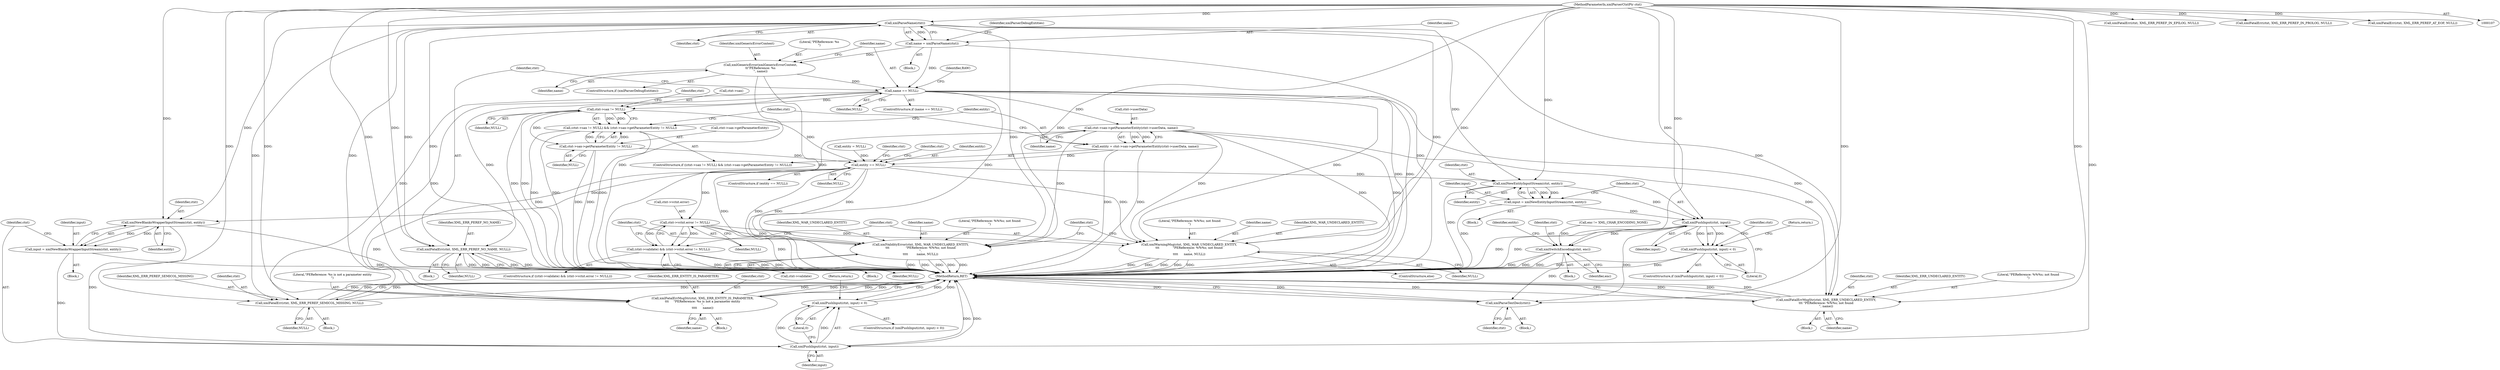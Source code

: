 digraph "0_Chrome_d0947db40187f4708c58e64cbd6013faf9eddeed_38@pointer" {
"1000202" [label="(Call,name == NULL)"];
"1000197" [label="(Call,xmlGenericError(xmlGenericErrorContext,\n\t\t\"PEReference: %s\n\", name))"];
"1000191" [label="(Call,name = xmlParseName(ctxt))"];
"1000193" [label="(Call,xmlParseName(ctxt))"];
"1000108" [label="(MethodParameterIn,xmlParserCtxtPtr ctxt)"];
"1000206" [label="(Call,xmlFatalErr(ctxt, XML_ERR_PEREF_NO_NAME, NULL))"];
"1000220" [label="(Call,ctxt->sax != NULL)"];
"1000219" [label="(Call,(ctxt->sax != NULL) && (ctxt->sax->getParameterEntity != NULL))"];
"1000225" [label="(Call,ctxt->sax->getParameterEntity != NULL)"];
"1000247" [label="(Call,entity == NULL)"];
"1000282" [label="(Call,ctxt->vctxt.error != NULL)"];
"1000278" [label="(Call,(ctxt->validate) && (ctxt->vctxt.error != NULL))"];
"1000290" [label="(Call,xmlValidityError(ctxt, XML_WAR_UNDECLARED_ENTITY,\n\t\t\t                 \"PEReference: %%%s; not found\n\",\n\t\t\t\t         name, NULL))"];
"1000297" [label="(Call,xmlWarningMsg(ctxt, XML_WAR_UNDECLARED_ENTITY,\n\t\t\t              \"PEReference: %%%s; not found\n\",\n\t\t\t\t      name, NULL))"];
"1000320" [label="(Call,xmlNewBlanksWrapperInputStream(ctxt, entity))"];
"1000318" [label="(Call,input = xmlNewBlanksWrapperInputStream(ctxt, entity))"];
"1000325" [label="(Call,xmlPushInput(ctxt, input))"];
"1000324" [label="(Call,xmlPushInput(ctxt, input) < 0)"];
"1000349" [label="(Call,xmlNewEntityInputStream(ctxt, entity))"];
"1000347" [label="(Call,input = xmlNewEntityInputStream(ctxt, entity))"];
"1000354" [label="(Call,xmlPushInput(ctxt, input))"];
"1000353" [label="(Call,xmlPushInput(ctxt, input) < 0)"];
"1000414" [label="(Call,xmlSwitchEncoding(ctxt, enc))"];
"1000436" [label="(Call,xmlParseTextDecl(ctxt))"];
"1000234" [label="(Call,ctxt->sax->getParameterEntity(ctxt->userData, name))"];
"1000232" [label="(Call,entity = ctxt->sax->getParameterEntity(ctxt->userData, name))"];
"1000270" [label="(Call,xmlFatalErrMsgStr(ctxt, XML_ERR_UNDECLARED_ENTITY,\n\t\t\t \"PEReference: %%%s; not found\n\", name))"];
"1000440" [label="(Call,xmlFatalErrMsgStr(ctxt, XML_ERR_ENTITY_IS_PARAMETER,\n\t\t\t     \"PEReference: %s is not a parameter entity\n\",\n\t\t\t\t      name))"];
"1000447" [label="(Call,xmlFatalErr(ctxt, XML_ERR_PEREF_SEMICOL_MISSING, NULL))"];
"1000292" [label="(Identifier,XML_WAR_UNDECLARED_ENTITY)"];
"1000242" [label="(Identifier,ctxt)"];
"1000326" [label="(Identifier,ctxt)"];
"1000349" [label="(Call,xmlNewEntityInputStream(ctxt, entity))"];
"1000220" [label="(Call,ctxt->sax != NULL)"];
"1000362" [label="(Identifier,ctxt)"];
"1000232" [label="(Call,entity = ctxt->sax->getParameterEntity(ctxt->userData, name))"];
"1000273" [label="(Literal,\"PEReference: %%%s; not found\n\")"];
"1000270" [label="(Call,xmlFatalErrMsgStr(ctxt, XML_ERR_UNDECLARED_ENTITY,\n\t\t\t \"PEReference: %%%s; not found\n\", name))"];
"1000301" [label="(Identifier,name)"];
"1000277" [label="(ControlStructure,if ((ctxt->validate) && (ctxt->vctxt.error != NULL)))"];
"1000219" [label="(Call,(ctxt->sax != NULL) && (ctxt->sax->getParameterEntity != NULL))"];
"1000156" [label="(Call,xmlFatalErr(ctxt, XML_ERR_PEREF_IN_EPILOG, NULL))"];
"1000290" [label="(Call,xmlValidityError(ctxt, XML_WAR_UNDECLARED_ENTITY,\n\t\t\t                 \"PEReference: %%%s; not found\n\",\n\t\t\t\t         name, NULL))"];
"1000271" [label="(Identifier,ctxt)"];
"1000441" [label="(Identifier,ctxt)"];
"1000410" [label="(Call,enc != XML_CHAR_ENCODING_NONE)"];
"1000344" [label="(Block,)"];
"1000228" [label="(Identifier,ctxt)"];
"1000233" [label="(Identifier,entity)"];
"1000195" [label="(ControlStructure,if (xmlParserDebugEntities))"];
"1000313" [label="(Identifier,ctxt)"];
"1000447" [label="(Call,xmlFatalErr(ctxt, XML_ERR_PEREF_SEMICOL_MISSING, NULL))"];
"1000234" [label="(Call,ctxt->sax->getParameterEntity(ctxt->userData, name))"];
"1000209" [label="(Identifier,NULL)"];
"1000356" [label="(Identifier,input)"];
"1000328" [label="(Literal,0)"];
"1000352" [label="(ControlStructure,if (xmlPushInput(ctxt, input) < 0))"];
"1000325" [label="(Call,xmlPushInput(ctxt, input))"];
"1000321" [label="(Identifier,ctxt)"];
"1000319" [label="(Identifier,input)"];
"1000247" [label="(Call,entity == NULL)"];
"1000446" [label="(Block,)"];
"1000297" [label="(Call,xmlWarningMsg(ctxt, XML_WAR_UNDECLARED_ENTITY,\n\t\t\t              \"PEReference: %%%s; not found\n\",\n\t\t\t\t      name, NULL))"];
"1000143" [label="(Call,xmlFatalErr(ctxt, XML_ERR_PEREF_IN_PROLOG, NULL))"];
"1000291" [label="(Identifier,ctxt)"];
"1000206" [label="(Call,xmlFatalErr(ctxt, XML_ERR_PEREF_NO_NAME, NULL))"];
"1000205" [label="(Block,)"];
"1000248" [label="(Identifier,entity)"];
"1000109" [label="(Block,)"];
"1000414" [label="(Call,xmlSwitchEncoding(ctxt, enc))"];
"1000323" [label="(ControlStructure,if (xmlPushInput(ctxt, input) < 0))"];
"1000443" [label="(Literal,\"PEReference: %s is not a parameter entity\n\")"];
"1000200" [label="(Identifier,name)"];
"1000451" [label="(MethodReturn,RET)"];
"1000272" [label="(Identifier,XML_ERR_UNDECLARED_ENTITY)"];
"1000226" [label="(Call,ctxt->sax->getParameterEntity)"];
"1000288" [label="(Identifier,NULL)"];
"1000192" [label="(Identifier,name)"];
"1000231" [label="(Identifier,NULL)"];
"1000351" [label="(Identifier,entity)"];
"1000318" [label="(Call,input = xmlNewBlanksWrapperInputStream(ctxt, entity))"];
"1000296" [label="(ControlStructure,else)"];
"1000436" [label="(Call,xmlParseTextDecl(ctxt))"];
"1000279" [label="(Call,ctxt->validate)"];
"1000348" [label="(Identifier,input)"];
"1000444" [label="(Identifier,name)"];
"1000224" [label="(Identifier,NULL)"];
"1000437" [label="(Identifier,ctxt)"];
"1000294" [label="(Identifier,name)"];
"1000249" [label="(Identifier,NULL)"];
"1000448" [label="(Identifier,ctxt)"];
"1000204" [label="(Identifier,NULL)"];
"1000305" [label="(Identifier,ctxt)"];
"1000449" [label="(Identifier,XML_ERR_PEREF_SEMICOL_MISSING)"];
"1000108" [label="(MethodParameterIn,xmlParserCtxtPtr ctxt)"];
"1000354" [label="(Call,xmlPushInput(ctxt, input))"];
"1000289" [label="(Block,)"];
"1000320" [label="(Call,xmlNewBlanksWrapperInputStream(ctxt, entity))"];
"1000299" [label="(Identifier,XML_WAR_UNDECLARED_ENTITY)"];
"1000300" [label="(Literal,\"PEReference: %%%s; not found\n\")"];
"1000421" [label="(Identifier,entity)"];
"1000282" [label="(Call,ctxt->vctxt.error != NULL)"];
"1000347" [label="(Call,input = xmlNewEntityInputStream(ctxt, entity))"];
"1000329" [label="(Return,return;)"];
"1000269" [label="(Block,)"];
"1000358" [label="(Return,return;)"];
"1000283" [label="(Call,ctxt->vctxt.error)"];
"1000274" [label="(Identifier,name)"];
"1000317" [label="(Block,)"];
"1000208" [label="(Identifier,XML_ERR_PEREF_NO_NAME)"];
"1000324" [label="(Call,xmlPushInput(ctxt, input) < 0)"];
"1000278" [label="(Call,(ctxt->validate) && (ctxt->vctxt.error != NULL))"];
"1000327" [label="(Identifier,input)"];
"1000197" [label="(Call,xmlGenericError(xmlGenericErrorContext,\n\t\t\"PEReference: %s\n\", name))"];
"1000439" [label="(Block,)"];
"1000198" [label="(Identifier,xmlGenericErrorContext)"];
"1000413" [label="(Block,)"];
"1000196" [label="(Identifier,xmlParserDebugEntities)"];
"1000355" [label="(Identifier,ctxt)"];
"1000221" [label="(Call,ctxt->sax)"];
"1000246" [label="(ControlStructure,if (entity == NULL))"];
"1000191" [label="(Call,name = xmlParseName(ctxt))"];
"1000194" [label="(Identifier,ctxt)"];
"1000416" [label="(Identifier,enc)"];
"1000225" [label="(Call,ctxt->sax->getParameterEntity != NULL)"];
"1000295" [label="(Identifier,NULL)"];
"1000353" [label="(Call,xmlPushInput(ctxt, input) < 0)"];
"1000214" [label="(Identifier,RAW)"];
"1000135" [label="(Call,xmlFatalErr(ctxt, XML_ERR_PEREF_AT_EOF, NULL))"];
"1000203" [label="(Identifier,name)"];
"1000298" [label="(Identifier,ctxt)"];
"1000207" [label="(Identifier,ctxt)"];
"1000112" [label="(Call,entity = NULL)"];
"1000293" [label="(Literal,\"PEReference: %%%s; not found\n\")"];
"1000255" [label="(Identifier,ctxt)"];
"1000322" [label="(Identifier,entity)"];
"1000235" [label="(Call,ctxt->userData)"];
"1000202" [label="(Call,name == NULL)"];
"1000350" [label="(Identifier,ctxt)"];
"1000238" [label="(Identifier,name)"];
"1000201" [label="(ControlStructure,if (name == NULL))"];
"1000450" [label="(Identifier,NULL)"];
"1000440" [label="(Call,xmlFatalErrMsgStr(ctxt, XML_ERR_ENTITY_IS_PARAMETER,\n\t\t\t     \"PEReference: %s is not a parameter entity\n\",\n\t\t\t\t      name))"];
"1000357" [label="(Literal,0)"];
"1000218" [label="(ControlStructure,if ((ctxt->sax != NULL) && (ctxt->sax->getParameterEntity != NULL)))"];
"1000415" [label="(Identifier,ctxt)"];
"1000442" [label="(Identifier,XML_ERR_ENTITY_IS_PARAMETER)"];
"1000199" [label="(Literal,\"PEReference: %s\n\")"];
"1000193" [label="(Call,xmlParseName(ctxt))"];
"1000435" [label="(Block,)"];
"1000302" [label="(Identifier,NULL)"];
"1000202" -> "1000201"  [label="AST: "];
"1000202" -> "1000204"  [label="CFG: "];
"1000203" -> "1000202"  [label="AST: "];
"1000204" -> "1000202"  [label="AST: "];
"1000207" -> "1000202"  [label="CFG: "];
"1000214" -> "1000202"  [label="CFG: "];
"1000202" -> "1000451"  [label="DDG: "];
"1000202" -> "1000451"  [label="DDG: "];
"1000197" -> "1000202"  [label="DDG: "];
"1000191" -> "1000202"  [label="DDG: "];
"1000202" -> "1000206"  [label="DDG: "];
"1000202" -> "1000220"  [label="DDG: "];
"1000202" -> "1000234"  [label="DDG: "];
"1000202" -> "1000270"  [label="DDG: "];
"1000202" -> "1000290"  [label="DDG: "];
"1000202" -> "1000297"  [label="DDG: "];
"1000202" -> "1000440"  [label="DDG: "];
"1000202" -> "1000447"  [label="DDG: "];
"1000197" -> "1000195"  [label="AST: "];
"1000197" -> "1000200"  [label="CFG: "];
"1000198" -> "1000197"  [label="AST: "];
"1000199" -> "1000197"  [label="AST: "];
"1000200" -> "1000197"  [label="AST: "];
"1000203" -> "1000197"  [label="CFG: "];
"1000197" -> "1000451"  [label="DDG: "];
"1000197" -> "1000451"  [label="DDG: "];
"1000191" -> "1000197"  [label="DDG: "];
"1000191" -> "1000109"  [label="AST: "];
"1000191" -> "1000193"  [label="CFG: "];
"1000192" -> "1000191"  [label="AST: "];
"1000193" -> "1000191"  [label="AST: "];
"1000196" -> "1000191"  [label="CFG: "];
"1000191" -> "1000451"  [label="DDG: "];
"1000193" -> "1000191"  [label="DDG: "];
"1000193" -> "1000194"  [label="CFG: "];
"1000194" -> "1000193"  [label="AST: "];
"1000193" -> "1000451"  [label="DDG: "];
"1000108" -> "1000193"  [label="DDG: "];
"1000193" -> "1000206"  [label="DDG: "];
"1000193" -> "1000270"  [label="DDG: "];
"1000193" -> "1000290"  [label="DDG: "];
"1000193" -> "1000297"  [label="DDG: "];
"1000193" -> "1000320"  [label="DDG: "];
"1000193" -> "1000349"  [label="DDG: "];
"1000193" -> "1000440"  [label="DDG: "];
"1000193" -> "1000447"  [label="DDG: "];
"1000108" -> "1000107"  [label="AST: "];
"1000108" -> "1000451"  [label="DDG: "];
"1000108" -> "1000135"  [label="DDG: "];
"1000108" -> "1000143"  [label="DDG: "];
"1000108" -> "1000156"  [label="DDG: "];
"1000108" -> "1000206"  [label="DDG: "];
"1000108" -> "1000270"  [label="DDG: "];
"1000108" -> "1000290"  [label="DDG: "];
"1000108" -> "1000297"  [label="DDG: "];
"1000108" -> "1000320"  [label="DDG: "];
"1000108" -> "1000325"  [label="DDG: "];
"1000108" -> "1000349"  [label="DDG: "];
"1000108" -> "1000354"  [label="DDG: "];
"1000108" -> "1000414"  [label="DDG: "];
"1000108" -> "1000436"  [label="DDG: "];
"1000108" -> "1000440"  [label="DDG: "];
"1000108" -> "1000447"  [label="DDG: "];
"1000206" -> "1000205"  [label="AST: "];
"1000206" -> "1000209"  [label="CFG: "];
"1000207" -> "1000206"  [label="AST: "];
"1000208" -> "1000206"  [label="AST: "];
"1000209" -> "1000206"  [label="AST: "];
"1000451" -> "1000206"  [label="CFG: "];
"1000206" -> "1000451"  [label="DDG: "];
"1000206" -> "1000451"  [label="DDG: "];
"1000206" -> "1000451"  [label="DDG: "];
"1000206" -> "1000451"  [label="DDG: "];
"1000220" -> "1000219"  [label="AST: "];
"1000220" -> "1000224"  [label="CFG: "];
"1000221" -> "1000220"  [label="AST: "];
"1000224" -> "1000220"  [label="AST: "];
"1000228" -> "1000220"  [label="CFG: "];
"1000219" -> "1000220"  [label="CFG: "];
"1000220" -> "1000451"  [label="DDG: "];
"1000220" -> "1000451"  [label="DDG: "];
"1000220" -> "1000219"  [label="DDG: "];
"1000220" -> "1000219"  [label="DDG: "];
"1000220" -> "1000225"  [label="DDG: "];
"1000220" -> "1000247"  [label="DDG: "];
"1000219" -> "1000218"  [label="AST: "];
"1000219" -> "1000225"  [label="CFG: "];
"1000225" -> "1000219"  [label="AST: "];
"1000233" -> "1000219"  [label="CFG: "];
"1000242" -> "1000219"  [label="CFG: "];
"1000219" -> "1000451"  [label="DDG: "];
"1000219" -> "1000451"  [label="DDG: "];
"1000219" -> "1000451"  [label="DDG: "];
"1000225" -> "1000219"  [label="DDG: "];
"1000225" -> "1000219"  [label="DDG: "];
"1000225" -> "1000231"  [label="CFG: "];
"1000226" -> "1000225"  [label="AST: "];
"1000231" -> "1000225"  [label="AST: "];
"1000225" -> "1000451"  [label="DDG: "];
"1000225" -> "1000451"  [label="DDG: "];
"1000225" -> "1000247"  [label="DDG: "];
"1000247" -> "1000246"  [label="AST: "];
"1000247" -> "1000249"  [label="CFG: "];
"1000248" -> "1000247"  [label="AST: "];
"1000249" -> "1000247"  [label="AST: "];
"1000255" -> "1000247"  [label="CFG: "];
"1000313" -> "1000247"  [label="CFG: "];
"1000247" -> "1000451"  [label="DDG: "];
"1000247" -> "1000451"  [label="DDG: "];
"1000247" -> "1000451"  [label="DDG: "];
"1000232" -> "1000247"  [label="DDG: "];
"1000112" -> "1000247"  [label="DDG: "];
"1000247" -> "1000282"  [label="DDG: "];
"1000247" -> "1000290"  [label="DDG: "];
"1000247" -> "1000297"  [label="DDG: "];
"1000247" -> "1000320"  [label="DDG: "];
"1000247" -> "1000349"  [label="DDG: "];
"1000282" -> "1000278"  [label="AST: "];
"1000282" -> "1000288"  [label="CFG: "];
"1000283" -> "1000282"  [label="AST: "];
"1000288" -> "1000282"  [label="AST: "];
"1000278" -> "1000282"  [label="CFG: "];
"1000282" -> "1000451"  [label="DDG: "];
"1000282" -> "1000278"  [label="DDG: "];
"1000282" -> "1000278"  [label="DDG: "];
"1000282" -> "1000290"  [label="DDG: "];
"1000282" -> "1000297"  [label="DDG: "];
"1000278" -> "1000277"  [label="AST: "];
"1000278" -> "1000279"  [label="CFG: "];
"1000279" -> "1000278"  [label="AST: "];
"1000291" -> "1000278"  [label="CFG: "];
"1000298" -> "1000278"  [label="CFG: "];
"1000278" -> "1000451"  [label="DDG: "];
"1000278" -> "1000451"  [label="DDG: "];
"1000278" -> "1000451"  [label="DDG: "];
"1000290" -> "1000289"  [label="AST: "];
"1000290" -> "1000295"  [label="CFG: "];
"1000291" -> "1000290"  [label="AST: "];
"1000292" -> "1000290"  [label="AST: "];
"1000293" -> "1000290"  [label="AST: "];
"1000294" -> "1000290"  [label="AST: "];
"1000295" -> "1000290"  [label="AST: "];
"1000305" -> "1000290"  [label="CFG: "];
"1000290" -> "1000451"  [label="DDG: "];
"1000290" -> "1000451"  [label="DDG: "];
"1000290" -> "1000451"  [label="DDG: "];
"1000290" -> "1000451"  [label="DDG: "];
"1000290" -> "1000451"  [label="DDG: "];
"1000234" -> "1000290"  [label="DDG: "];
"1000297" -> "1000296"  [label="AST: "];
"1000297" -> "1000302"  [label="CFG: "];
"1000298" -> "1000297"  [label="AST: "];
"1000299" -> "1000297"  [label="AST: "];
"1000300" -> "1000297"  [label="AST: "];
"1000301" -> "1000297"  [label="AST: "];
"1000302" -> "1000297"  [label="AST: "];
"1000305" -> "1000297"  [label="CFG: "];
"1000297" -> "1000451"  [label="DDG: "];
"1000297" -> "1000451"  [label="DDG: "];
"1000297" -> "1000451"  [label="DDG: "];
"1000297" -> "1000451"  [label="DDG: "];
"1000297" -> "1000451"  [label="DDG: "];
"1000234" -> "1000297"  [label="DDG: "];
"1000320" -> "1000318"  [label="AST: "];
"1000320" -> "1000322"  [label="CFG: "];
"1000321" -> "1000320"  [label="AST: "];
"1000322" -> "1000320"  [label="AST: "];
"1000318" -> "1000320"  [label="CFG: "];
"1000320" -> "1000451"  [label="DDG: "];
"1000320" -> "1000318"  [label="DDG: "];
"1000320" -> "1000318"  [label="DDG: "];
"1000320" -> "1000325"  [label="DDG: "];
"1000318" -> "1000317"  [label="AST: "];
"1000319" -> "1000318"  [label="AST: "];
"1000326" -> "1000318"  [label="CFG: "];
"1000318" -> "1000451"  [label="DDG: "];
"1000318" -> "1000325"  [label="DDG: "];
"1000325" -> "1000324"  [label="AST: "];
"1000325" -> "1000327"  [label="CFG: "];
"1000326" -> "1000325"  [label="AST: "];
"1000327" -> "1000325"  [label="AST: "];
"1000328" -> "1000325"  [label="CFG: "];
"1000325" -> "1000451"  [label="DDG: "];
"1000325" -> "1000451"  [label="DDG: "];
"1000325" -> "1000324"  [label="DDG: "];
"1000325" -> "1000324"  [label="DDG: "];
"1000324" -> "1000323"  [label="AST: "];
"1000324" -> "1000328"  [label="CFG: "];
"1000328" -> "1000324"  [label="AST: "];
"1000329" -> "1000324"  [label="CFG: "];
"1000451" -> "1000324"  [label="CFG: "];
"1000324" -> "1000451"  [label="DDG: "];
"1000324" -> "1000451"  [label="DDG: "];
"1000349" -> "1000347"  [label="AST: "];
"1000349" -> "1000351"  [label="CFG: "];
"1000350" -> "1000349"  [label="AST: "];
"1000351" -> "1000349"  [label="AST: "];
"1000347" -> "1000349"  [label="CFG: "];
"1000349" -> "1000451"  [label="DDG: "];
"1000349" -> "1000347"  [label="DDG: "];
"1000349" -> "1000347"  [label="DDG: "];
"1000349" -> "1000354"  [label="DDG: "];
"1000347" -> "1000344"  [label="AST: "];
"1000348" -> "1000347"  [label="AST: "];
"1000355" -> "1000347"  [label="CFG: "];
"1000347" -> "1000451"  [label="DDG: "];
"1000347" -> "1000354"  [label="DDG: "];
"1000354" -> "1000353"  [label="AST: "];
"1000354" -> "1000356"  [label="CFG: "];
"1000355" -> "1000354"  [label="AST: "];
"1000356" -> "1000354"  [label="AST: "];
"1000357" -> "1000354"  [label="CFG: "];
"1000354" -> "1000451"  [label="DDG: "];
"1000354" -> "1000451"  [label="DDG: "];
"1000354" -> "1000353"  [label="DDG: "];
"1000354" -> "1000353"  [label="DDG: "];
"1000354" -> "1000414"  [label="DDG: "];
"1000354" -> "1000436"  [label="DDG: "];
"1000353" -> "1000352"  [label="AST: "];
"1000353" -> "1000357"  [label="CFG: "];
"1000357" -> "1000353"  [label="AST: "];
"1000358" -> "1000353"  [label="CFG: "];
"1000362" -> "1000353"  [label="CFG: "];
"1000353" -> "1000451"  [label="DDG: "];
"1000353" -> "1000451"  [label="DDG: "];
"1000414" -> "1000413"  [label="AST: "];
"1000414" -> "1000416"  [label="CFG: "];
"1000415" -> "1000414"  [label="AST: "];
"1000416" -> "1000414"  [label="AST: "];
"1000421" -> "1000414"  [label="CFG: "];
"1000414" -> "1000451"  [label="DDG: "];
"1000414" -> "1000451"  [label="DDG: "];
"1000414" -> "1000451"  [label="DDG: "];
"1000410" -> "1000414"  [label="DDG: "];
"1000414" -> "1000436"  [label="DDG: "];
"1000436" -> "1000435"  [label="AST: "];
"1000436" -> "1000437"  [label="CFG: "];
"1000437" -> "1000436"  [label="AST: "];
"1000451" -> "1000436"  [label="CFG: "];
"1000436" -> "1000451"  [label="DDG: "];
"1000436" -> "1000451"  [label="DDG: "];
"1000234" -> "1000232"  [label="AST: "];
"1000234" -> "1000238"  [label="CFG: "];
"1000235" -> "1000234"  [label="AST: "];
"1000238" -> "1000234"  [label="AST: "];
"1000232" -> "1000234"  [label="CFG: "];
"1000234" -> "1000451"  [label="DDG: "];
"1000234" -> "1000451"  [label="DDG: "];
"1000234" -> "1000232"  [label="DDG: "];
"1000234" -> "1000232"  [label="DDG: "];
"1000234" -> "1000270"  [label="DDG: "];
"1000234" -> "1000440"  [label="DDG: "];
"1000232" -> "1000218"  [label="AST: "];
"1000233" -> "1000232"  [label="AST: "];
"1000242" -> "1000232"  [label="CFG: "];
"1000232" -> "1000451"  [label="DDG: "];
"1000232" -> "1000451"  [label="DDG: "];
"1000270" -> "1000269"  [label="AST: "];
"1000270" -> "1000274"  [label="CFG: "];
"1000271" -> "1000270"  [label="AST: "];
"1000272" -> "1000270"  [label="AST: "];
"1000273" -> "1000270"  [label="AST: "];
"1000274" -> "1000270"  [label="AST: "];
"1000451" -> "1000270"  [label="CFG: "];
"1000270" -> "1000451"  [label="DDG: "];
"1000270" -> "1000451"  [label="DDG: "];
"1000270" -> "1000451"  [label="DDG: "];
"1000270" -> "1000451"  [label="DDG: "];
"1000440" -> "1000439"  [label="AST: "];
"1000440" -> "1000444"  [label="CFG: "];
"1000441" -> "1000440"  [label="AST: "];
"1000442" -> "1000440"  [label="AST: "];
"1000443" -> "1000440"  [label="AST: "];
"1000444" -> "1000440"  [label="AST: "];
"1000451" -> "1000440"  [label="CFG: "];
"1000440" -> "1000451"  [label="DDG: "];
"1000440" -> "1000451"  [label="DDG: "];
"1000440" -> "1000451"  [label="DDG: "];
"1000440" -> "1000451"  [label="DDG: "];
"1000447" -> "1000446"  [label="AST: "];
"1000447" -> "1000450"  [label="CFG: "];
"1000448" -> "1000447"  [label="AST: "];
"1000449" -> "1000447"  [label="AST: "];
"1000450" -> "1000447"  [label="AST: "];
"1000451" -> "1000447"  [label="CFG: "];
"1000447" -> "1000451"  [label="DDG: "];
"1000447" -> "1000451"  [label="DDG: "];
"1000447" -> "1000451"  [label="DDG: "];
"1000447" -> "1000451"  [label="DDG: "];
}
